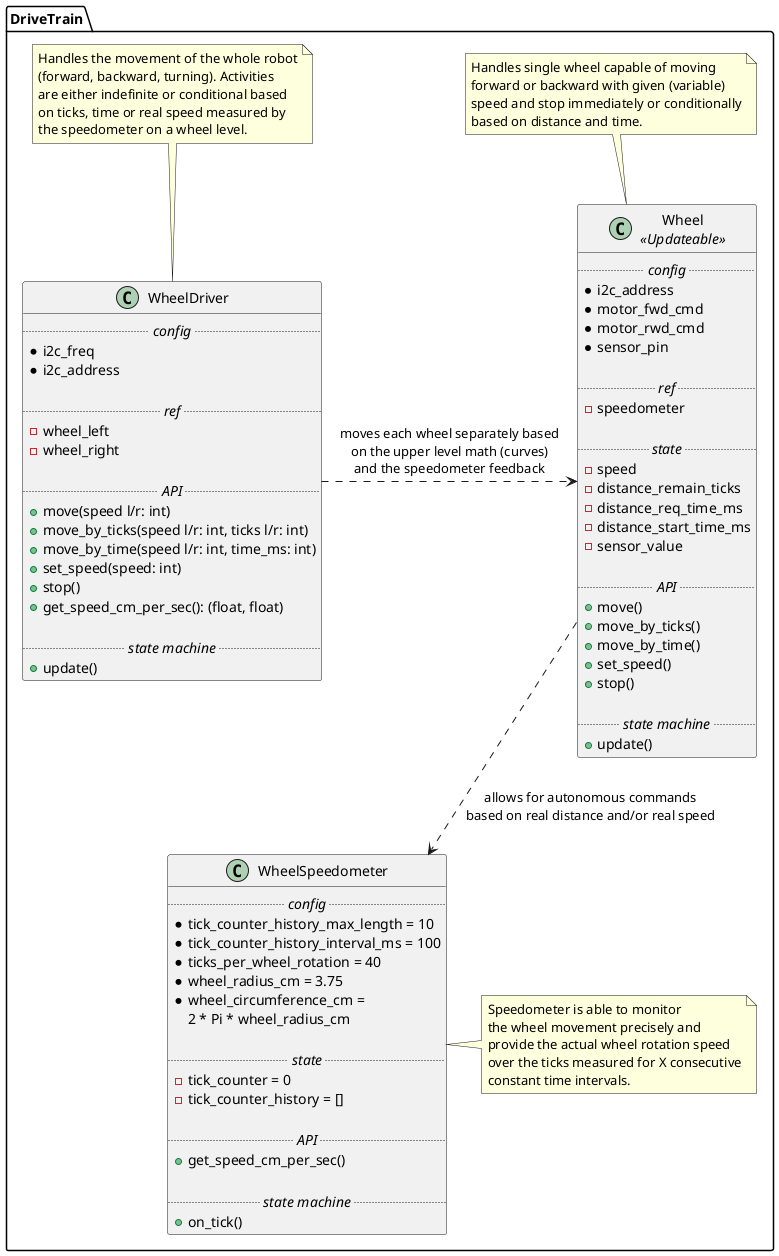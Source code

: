 
@startuml

namespace DriveTrain {
    class WheelDriver {
        .... //config// ....
        * i2c_freq
        * i2c_address

        .... //ref// ....
        - wheel_left
        - wheel_right

        .... //API// ....
        + move(speed l/r: int)
        + move_by_ticks(speed l/r: int, ticks l/r: int)
        + move_by_time(speed l/r: int, time_ms: int)
        + set_speed(speed: int)
        + stop()
        + get_speed_cm_per_sec(): (float, float)

        .... //state machine// ....
        + update()
    }

    note top of WheelDriver
        Handles the movement of the whole robot
        (forward, backward, turning). Activities
        are either indefinite or conditional based
        on ticks, time or real speed measured by
        the speedometer on a wheel level.
    end note

    class Wheel as "Wheel\n//<<Updateable>>//" {
        .... //config// ....
        * i2c_address
        * motor_fwd_cmd
        * motor_rwd_cmd
        * sensor_pin

        .... //ref// ....
        - speedometer

        .... //state// ....
        - speed
        - distance_remain_ticks
        - distance_req_time_ms
        - distance_start_time_ms
        - sensor_value

        .... //API// ....
        + move()
        + move_by_ticks()
        + move_by_time()
        + set_speed()
        + stop()

        .... //state machine// ....
        + update()
    }

    note top of Wheel
        Handles single wheel capable of moving
        forward or backward with given (variable)
        speed and stop immediately or conditionally
        based on distance and time.
    end note

    class WheelSpeedometer {
        .... //config// ....
        * tick_counter_history_max_length = 10
        * tick_counter_history_interval_ms = 100
        * ticks_per_wheel_rotation = 40
        * wheel_radius_cm = 3.75
        * wheel_circumference_cm =
            2 * Pi * wheel_radius_cm

        .... //state// ....
        - tick_counter = 0
        - tick_counter_history = []

        .... //API// ....
        + get_speed_cm_per_sec()

        .... //state machine// ....
        + on_tick()
    }

    note right of WheelSpeedometer
        Speedometer is able to monitor
        the wheel movement precisely and
        provide the actual wheel rotation speed
        over the ticks measured for X consecutive
        constant time intervals.
    end note

    WheelDriver .right.> Wheel: "moves each wheel separately based\non the upper level math (curves)\nand the speedometer feedback"
    Wheel .down.> WheelSpeedometer: "allows for autonomous commands\nbased on real distance and/or real speed"
}

@enduml
